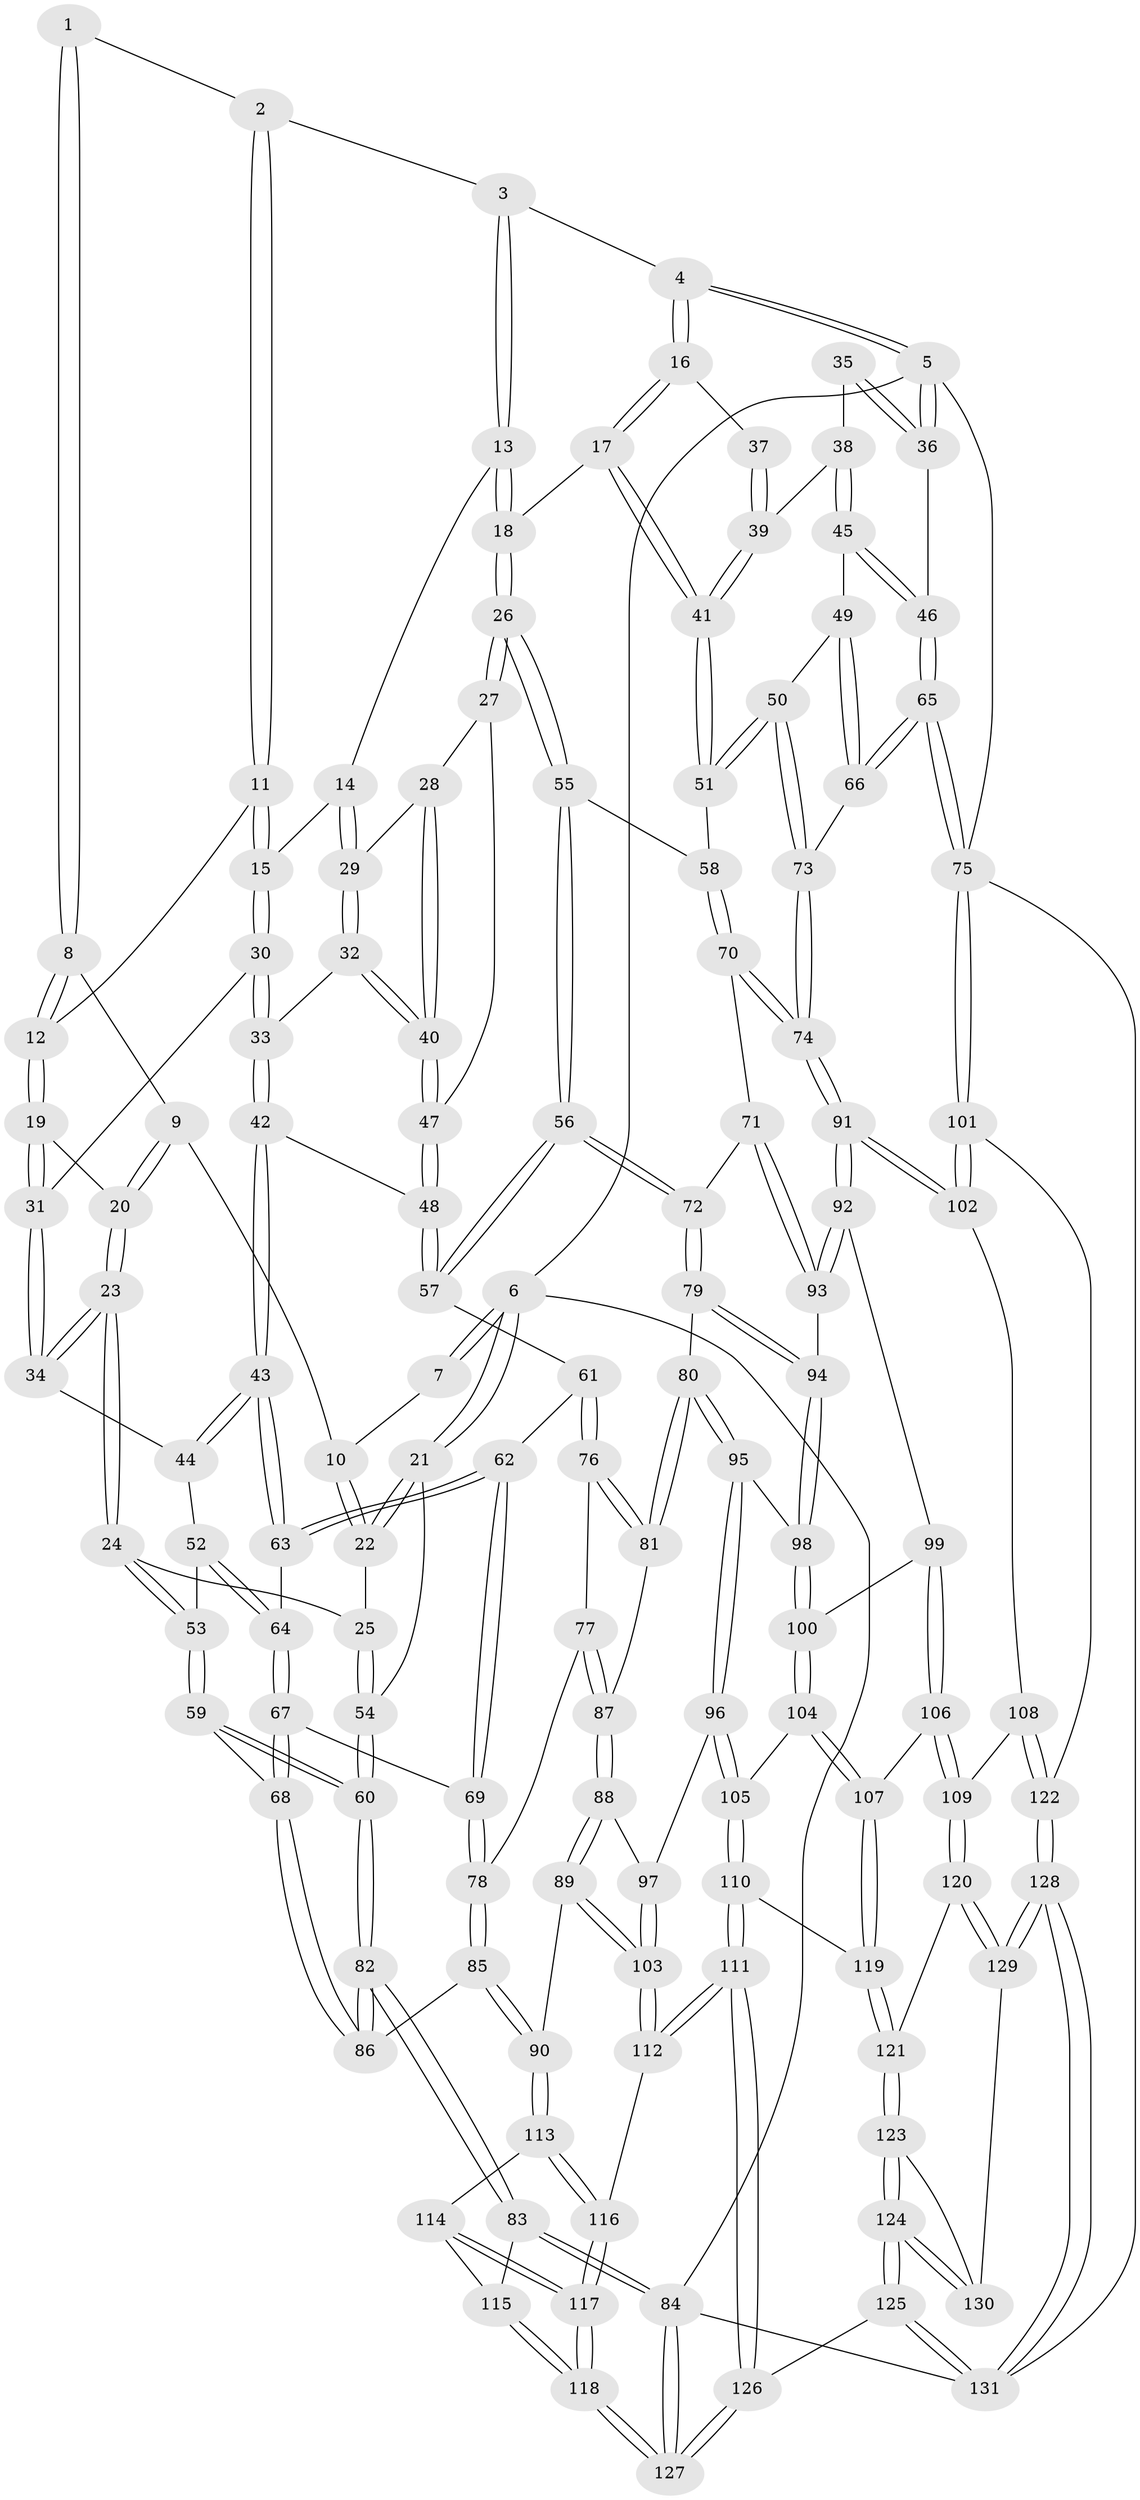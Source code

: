 // Generated by graph-tools (version 1.1) at 2025/59/03/09/25 04:59:46]
// undirected, 131 vertices, 324 edges
graph export_dot {
graph [start="1"]
  node [color=gray90,style=filled];
  1 [pos="+0.2232740491501971+0"];
  2 [pos="+0.3040575224613768+0"];
  3 [pos="+0.5323667417900759+0"];
  4 [pos="+0.958144719070212+0"];
  5 [pos="+1+0"];
  6 [pos="+0+0"];
  7 [pos="+0.09695520594701784+0"];
  8 [pos="+0.15133244836120813+0.014857515632872458"];
  9 [pos="+0.09592609413507731+0.05947259148496117"];
  10 [pos="+0.0919581065691342+0.059539451944675276"];
  11 [pos="+0.2772847105532453+0.023218864427749675"];
  12 [pos="+0.21670754668169345+0.08024600893622347"];
  13 [pos="+0.5320130235575002+0"];
  14 [pos="+0.44436025063792145+0.05474168888125731"];
  15 [pos="+0.33620806687997956+0.09109328023896007"];
  16 [pos="+0.7800872919403348+0.09871761361658382"];
  17 [pos="+0.7499890085939016+0.13661824857285837"];
  18 [pos="+0.6294003488998617+0.15857494459603985"];
  19 [pos="+0.2100788107390773+0.09284191138652614"];
  20 [pos="+0.1771660313229546+0.10446921246650738"];
  21 [pos="+0+0"];
  22 [pos="+0.06752901333395442+0.07091128109521906"];
  23 [pos="+0.12041129263617763+0.19683020762741182"];
  24 [pos="+0.10305870805646272+0.2096871844762339"];
  25 [pos="+0.08635815863209095+0.1938238894850049"];
  26 [pos="+0.6278620203017679+0.16128972314387952"];
  27 [pos="+0.5425814875283724+0.16538994163919077"];
  28 [pos="+0.48990771648661685+0.1527872771838695"];
  29 [pos="+0.4454679131695497+0.10408028738897784"];
  30 [pos="+0.3348197959733368+0.1438868714112739"];
  31 [pos="+0.252174450976605+0.16711073997670345"];
  32 [pos="+0.4046299770087823+0.16341294940937823"];
  33 [pos="+0.3542323407307871+0.1659877749215114"];
  34 [pos="+0.2446424871671854+0.18742273408508867"];
  35 [pos="+0.8721022259437348+0.1268038921548091"];
  36 [pos="+1+0"];
  37 [pos="+0.8373632025140214+0.12053379172080794"];
  38 [pos="+0.9145137524105473+0.17964767078880473"];
  39 [pos="+0.8949847318558214+0.1958912055381193"];
  40 [pos="+0.4377899014995224+0.19494644903541639"];
  41 [pos="+0.8379450831385722+0.2680429660842983"];
  42 [pos="+0.34789219650117015+0.22527254684789833"];
  43 [pos="+0.31552917271839276+0.27210150928083293"];
  44 [pos="+0.2525136944745441+0.22429194930246174"];
  45 [pos="+1+0.08287064371589747"];
  46 [pos="+1+0"];
  47 [pos="+0.44867068679841554+0.23634710837951783"];
  48 [pos="+0.4476054886938976+0.24761265750112374"];
  49 [pos="+0.9822543490750408+0.24188899436232078"];
  50 [pos="+0.864227406991539+0.3381267547435957"];
  51 [pos="+0.8448003547816049+0.3175034444066957"];
  52 [pos="+0.1827738779775539+0.27864678937337295"];
  53 [pos="+0.10614010838187235+0.2722111961158186"];
  54 [pos="+0+0.1001391234114222"];
  55 [pos="+0.6115450396161112+0.28929080471802016"];
  56 [pos="+0.4920627216536597+0.34759465765967257"];
  57 [pos="+0.48267019131505967+0.3457864400750648"];
  58 [pos="+0.6611143320322584+0.32953925088779557"];
  59 [pos="+0.04628436032753852+0.3733875637530095"];
  60 [pos="+0+0.3708399751454365"];
  61 [pos="+0.43920891085095376+0.35938895888739064"];
  62 [pos="+0.34431208053680523+0.3227126547077307"];
  63 [pos="+0.3187223847685863+0.3006527518518024"];
  64 [pos="+0.24731300491393057+0.33510628344062166"];
  65 [pos="+1+0.4964933342684316"];
  66 [pos="+1+0.48334114820197216"];
  67 [pos="+0.22493385966573629+0.3943833615401213"];
  68 [pos="+0.08869936894488091+0.41699240324879394"];
  69 [pos="+0.2816686356269343+0.4482530398853895"];
  70 [pos="+0.6806421227062751+0.4754558004084756"];
  71 [pos="+0.6341095156996742+0.5035994067657218"];
  72 [pos="+0.5489753061018914+0.5088002045374823"];
  73 [pos="+0.9218709206609811+0.4748569868753429"];
  74 [pos="+0.8574265374719511+0.5276391785543082"];
  75 [pos="+1+0.8180876067909534"];
  76 [pos="+0.4034582392143373+0.4188840719508882"];
  77 [pos="+0.3054586063830066+0.464984346587769"];
  78 [pos="+0.2881366317639696+0.461483259907356"];
  79 [pos="+0.522305046991446+0.5424753960315825"];
  80 [pos="+0.49957388453880913+0.5599736255838585"];
  81 [pos="+0.42610250196066707+0.5353424563762434"];
  82 [pos="+0+0.6544813625224802"];
  83 [pos="+0+0.7073898387404285"];
  84 [pos="+0+1"];
  85 [pos="+0.17769933882454536+0.5992448398590288"];
  86 [pos="+0.1217464695580545+0.5381515682547229"];
  87 [pos="+0.371509596515053+0.5501940833978447"];
  88 [pos="+0.35958433031962517+0.5683904098046447"];
  89 [pos="+0.22997100373083834+0.6293760165364449"];
  90 [pos="+0.18263543056808476+0.615854593104473"];
  91 [pos="+0.8164465777601789+0.6519661623532162"];
  92 [pos="+0.713450339044155+0.6398115960880141"];
  93 [pos="+0.6510230459013768+0.583565697373518"];
  94 [pos="+0.6109990718887355+0.6281464106210937"];
  95 [pos="+0.494182525964272+0.5992420658863762"];
  96 [pos="+0.4779868611247894+0.6519565808566713"];
  97 [pos="+0.39521611735424567+0.6568557997227459"];
  98 [pos="+0.6115896628694569+0.6628099464226802"];
  99 [pos="+0.6273092899591101+0.6778141014662707"];
  100 [pos="+0.6129388493477961+0.6672739795088765"];
  101 [pos="+1+0.8127513581360707"];
  102 [pos="+0.8182251606160138+0.6663474966724382"];
  103 [pos="+0.327289381665724+0.7128742334540362"];
  104 [pos="+0.5120064099534379+0.7038999605786407"];
  105 [pos="+0.4927174757744503+0.6911584380179391"];
  106 [pos="+0.6413726444576267+0.7768373182478255"];
  107 [pos="+0.5308227588833919+0.7359859990328292"];
  108 [pos="+0.7412759584176616+0.8012190782407026"];
  109 [pos="+0.6783794780483918+0.8270810881378624"];
  110 [pos="+0.38241314140880245+0.8118864653397654"];
  111 [pos="+0.35295690383470446+0.8163597473672243"];
  112 [pos="+0.3520096650402321+0.8154418172652582"];
  113 [pos="+0.17356327823227302+0.6306914739133159"];
  114 [pos="+0.1643827234048943+0.637440281975272"];
  115 [pos="+0.09751497151138502+0.6836620339508095"];
  116 [pos="+0.2056512105644709+0.8140826483304094"];
  117 [pos="+0.11640938163934964+0.892533661434932"];
  118 [pos="+0.07440375169847126+0.9316811323909905"];
  119 [pos="+0.5020281804744354+0.8478279723605319"];
  120 [pos="+0.6609764093436368+0.8557564934446121"];
  121 [pos="+0.516751557647785+0.862280231346652"];
  122 [pos="+0.870298932412404+0.9048411490254694"];
  123 [pos="+0.4943912394488415+0.951331223633266"];
  124 [pos="+0.44217880294064144+1"];
  125 [pos="+0.37426497037349604+1"];
  126 [pos="+0.3158060472468149+1"];
  127 [pos="+0+1"];
  128 [pos="+0.792072190681681+1"];
  129 [pos="+0.6655649061992809+0.9273908879072741"];
  130 [pos="+0.6260816203364671+0.9415038004868125"];
  131 [pos="+0.7941114307517354+1"];
  1 -- 2;
  1 -- 8;
  1 -- 8;
  2 -- 3;
  2 -- 11;
  2 -- 11;
  3 -- 4;
  3 -- 13;
  3 -- 13;
  4 -- 5;
  4 -- 5;
  4 -- 16;
  4 -- 16;
  5 -- 6;
  5 -- 36;
  5 -- 36;
  5 -- 75;
  6 -- 7;
  6 -- 7;
  6 -- 21;
  6 -- 21;
  6 -- 84;
  7 -- 10;
  8 -- 9;
  8 -- 12;
  8 -- 12;
  9 -- 10;
  9 -- 20;
  9 -- 20;
  10 -- 22;
  10 -- 22;
  11 -- 12;
  11 -- 15;
  11 -- 15;
  12 -- 19;
  12 -- 19;
  13 -- 14;
  13 -- 18;
  13 -- 18;
  14 -- 15;
  14 -- 29;
  14 -- 29;
  15 -- 30;
  15 -- 30;
  16 -- 17;
  16 -- 17;
  16 -- 37;
  17 -- 18;
  17 -- 41;
  17 -- 41;
  18 -- 26;
  18 -- 26;
  19 -- 20;
  19 -- 31;
  19 -- 31;
  20 -- 23;
  20 -- 23;
  21 -- 22;
  21 -- 22;
  21 -- 54;
  22 -- 25;
  23 -- 24;
  23 -- 24;
  23 -- 34;
  23 -- 34;
  24 -- 25;
  24 -- 53;
  24 -- 53;
  25 -- 54;
  25 -- 54;
  26 -- 27;
  26 -- 27;
  26 -- 55;
  26 -- 55;
  27 -- 28;
  27 -- 47;
  28 -- 29;
  28 -- 40;
  28 -- 40;
  29 -- 32;
  29 -- 32;
  30 -- 31;
  30 -- 33;
  30 -- 33;
  31 -- 34;
  31 -- 34;
  32 -- 33;
  32 -- 40;
  32 -- 40;
  33 -- 42;
  33 -- 42;
  34 -- 44;
  35 -- 36;
  35 -- 36;
  35 -- 38;
  36 -- 46;
  37 -- 39;
  37 -- 39;
  38 -- 39;
  38 -- 45;
  38 -- 45;
  39 -- 41;
  39 -- 41;
  40 -- 47;
  40 -- 47;
  41 -- 51;
  41 -- 51;
  42 -- 43;
  42 -- 43;
  42 -- 48;
  43 -- 44;
  43 -- 44;
  43 -- 63;
  43 -- 63;
  44 -- 52;
  45 -- 46;
  45 -- 46;
  45 -- 49;
  46 -- 65;
  46 -- 65;
  47 -- 48;
  47 -- 48;
  48 -- 57;
  48 -- 57;
  49 -- 50;
  49 -- 66;
  49 -- 66;
  50 -- 51;
  50 -- 51;
  50 -- 73;
  50 -- 73;
  51 -- 58;
  52 -- 53;
  52 -- 64;
  52 -- 64;
  53 -- 59;
  53 -- 59;
  54 -- 60;
  54 -- 60;
  55 -- 56;
  55 -- 56;
  55 -- 58;
  56 -- 57;
  56 -- 57;
  56 -- 72;
  56 -- 72;
  57 -- 61;
  58 -- 70;
  58 -- 70;
  59 -- 60;
  59 -- 60;
  59 -- 68;
  60 -- 82;
  60 -- 82;
  61 -- 62;
  61 -- 76;
  61 -- 76;
  62 -- 63;
  62 -- 63;
  62 -- 69;
  62 -- 69;
  63 -- 64;
  64 -- 67;
  64 -- 67;
  65 -- 66;
  65 -- 66;
  65 -- 75;
  65 -- 75;
  66 -- 73;
  67 -- 68;
  67 -- 68;
  67 -- 69;
  68 -- 86;
  68 -- 86;
  69 -- 78;
  69 -- 78;
  70 -- 71;
  70 -- 74;
  70 -- 74;
  71 -- 72;
  71 -- 93;
  71 -- 93;
  72 -- 79;
  72 -- 79;
  73 -- 74;
  73 -- 74;
  74 -- 91;
  74 -- 91;
  75 -- 101;
  75 -- 101;
  75 -- 131;
  76 -- 77;
  76 -- 81;
  76 -- 81;
  77 -- 78;
  77 -- 87;
  77 -- 87;
  78 -- 85;
  78 -- 85;
  79 -- 80;
  79 -- 94;
  79 -- 94;
  80 -- 81;
  80 -- 81;
  80 -- 95;
  80 -- 95;
  81 -- 87;
  82 -- 83;
  82 -- 83;
  82 -- 86;
  82 -- 86;
  83 -- 84;
  83 -- 84;
  83 -- 115;
  84 -- 127;
  84 -- 127;
  84 -- 131;
  85 -- 86;
  85 -- 90;
  85 -- 90;
  87 -- 88;
  87 -- 88;
  88 -- 89;
  88 -- 89;
  88 -- 97;
  89 -- 90;
  89 -- 103;
  89 -- 103;
  90 -- 113;
  90 -- 113;
  91 -- 92;
  91 -- 92;
  91 -- 102;
  91 -- 102;
  92 -- 93;
  92 -- 93;
  92 -- 99;
  93 -- 94;
  94 -- 98;
  94 -- 98;
  95 -- 96;
  95 -- 96;
  95 -- 98;
  96 -- 97;
  96 -- 105;
  96 -- 105;
  97 -- 103;
  97 -- 103;
  98 -- 100;
  98 -- 100;
  99 -- 100;
  99 -- 106;
  99 -- 106;
  100 -- 104;
  100 -- 104;
  101 -- 102;
  101 -- 102;
  101 -- 122;
  102 -- 108;
  103 -- 112;
  103 -- 112;
  104 -- 105;
  104 -- 107;
  104 -- 107;
  105 -- 110;
  105 -- 110;
  106 -- 107;
  106 -- 109;
  106 -- 109;
  107 -- 119;
  107 -- 119;
  108 -- 109;
  108 -- 122;
  108 -- 122;
  109 -- 120;
  109 -- 120;
  110 -- 111;
  110 -- 111;
  110 -- 119;
  111 -- 112;
  111 -- 112;
  111 -- 126;
  111 -- 126;
  112 -- 116;
  113 -- 114;
  113 -- 116;
  113 -- 116;
  114 -- 115;
  114 -- 117;
  114 -- 117;
  115 -- 118;
  115 -- 118;
  116 -- 117;
  116 -- 117;
  117 -- 118;
  117 -- 118;
  118 -- 127;
  118 -- 127;
  119 -- 121;
  119 -- 121;
  120 -- 121;
  120 -- 129;
  120 -- 129;
  121 -- 123;
  121 -- 123;
  122 -- 128;
  122 -- 128;
  123 -- 124;
  123 -- 124;
  123 -- 130;
  124 -- 125;
  124 -- 125;
  124 -- 130;
  124 -- 130;
  125 -- 126;
  125 -- 131;
  125 -- 131;
  126 -- 127;
  126 -- 127;
  128 -- 129;
  128 -- 129;
  128 -- 131;
  128 -- 131;
  129 -- 130;
}
